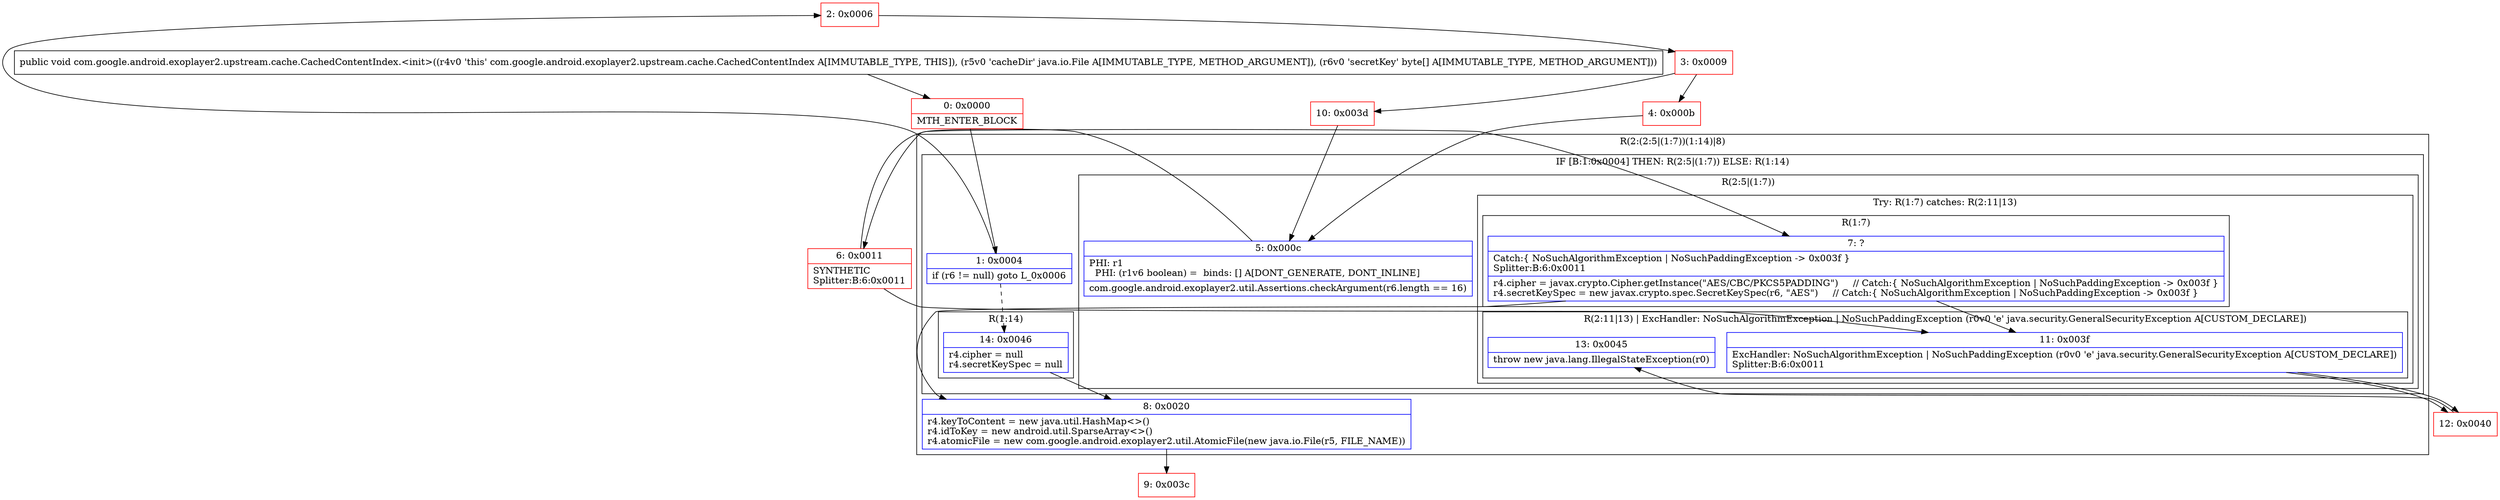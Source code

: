 digraph "CFG forcom.google.android.exoplayer2.upstream.cache.CachedContentIndex.\<init\>(Ljava\/io\/File;[B)V" {
subgraph cluster_Region_89173399 {
label = "R(2:(2:5|(1:7))(1:14)|8)";
node [shape=record,color=blue];
subgraph cluster_IfRegion_1940208009 {
label = "IF [B:1:0x0004] THEN: R(2:5|(1:7)) ELSE: R(1:14)";
node [shape=record,color=blue];
Node_1 [shape=record,label="{1\:\ 0x0004|if (r6 != null) goto L_0x0006\l}"];
subgraph cluster_Region_1991230771 {
label = "R(2:5|(1:7))";
node [shape=record,color=blue];
Node_5 [shape=record,label="{5\:\ 0x000c|PHI: r1 \l  PHI: (r1v6 boolean) =  binds: [] A[DONT_GENERATE, DONT_INLINE]\l|com.google.android.exoplayer2.util.Assertions.checkArgument(r6.length == 16)\l}"];
subgraph cluster_TryCatchRegion_1898832510 {
label = "Try: R(1:7) catches: R(2:11|13)";
node [shape=record,color=blue];
subgraph cluster_Region_1896990169 {
label = "R(1:7)";
node [shape=record,color=blue];
Node_7 [shape=record,label="{7\:\ ?|Catch:\{ NoSuchAlgorithmException \| NoSuchPaddingException \-\> 0x003f \}\lSplitter:B:6:0x0011\l|r4.cipher = javax.crypto.Cipher.getInstance(\"AES\/CBC\/PKCS5PADDING\")     \/\/ Catch:\{ NoSuchAlgorithmException \| NoSuchPaddingException \-\> 0x003f \}\lr4.secretKeySpec = new javax.crypto.spec.SecretKeySpec(r6, \"AES\")     \/\/ Catch:\{ NoSuchAlgorithmException \| NoSuchPaddingException \-\> 0x003f \}\l}"];
}
subgraph cluster_Region_732091139 {
label = "R(2:11|13) | ExcHandler: NoSuchAlgorithmException \| NoSuchPaddingException (r0v0 'e' java.security.GeneralSecurityException A[CUSTOM_DECLARE])\l";
node [shape=record,color=blue];
Node_11 [shape=record,label="{11\:\ 0x003f|ExcHandler: NoSuchAlgorithmException \| NoSuchPaddingException (r0v0 'e' java.security.GeneralSecurityException A[CUSTOM_DECLARE])\lSplitter:B:6:0x0011\l}"];
Node_13 [shape=record,label="{13\:\ 0x0045|throw new java.lang.IllegalStateException(r0)\l}"];
}
}
}
subgraph cluster_Region_598482201 {
label = "R(1:14)";
node [shape=record,color=blue];
Node_14 [shape=record,label="{14\:\ 0x0046|r4.cipher = null\lr4.secretKeySpec = null\l}"];
}
}
Node_8 [shape=record,label="{8\:\ 0x0020|r4.keyToContent = new java.util.HashMap\<\>()\lr4.idToKey = new android.util.SparseArray\<\>()\lr4.atomicFile = new com.google.android.exoplayer2.util.AtomicFile(new java.io.File(r5, FILE_NAME))\l}"];
}
subgraph cluster_Region_732091139 {
label = "R(2:11|13) | ExcHandler: NoSuchAlgorithmException \| NoSuchPaddingException (r0v0 'e' java.security.GeneralSecurityException A[CUSTOM_DECLARE])\l";
node [shape=record,color=blue];
Node_11 [shape=record,label="{11\:\ 0x003f|ExcHandler: NoSuchAlgorithmException \| NoSuchPaddingException (r0v0 'e' java.security.GeneralSecurityException A[CUSTOM_DECLARE])\lSplitter:B:6:0x0011\l}"];
Node_13 [shape=record,label="{13\:\ 0x0045|throw new java.lang.IllegalStateException(r0)\l}"];
}
Node_0 [shape=record,color=red,label="{0\:\ 0x0000|MTH_ENTER_BLOCK\l}"];
Node_2 [shape=record,color=red,label="{2\:\ 0x0006}"];
Node_3 [shape=record,color=red,label="{3\:\ 0x0009}"];
Node_4 [shape=record,color=red,label="{4\:\ 0x000b}"];
Node_6 [shape=record,color=red,label="{6\:\ 0x0011|SYNTHETIC\lSplitter:B:6:0x0011\l}"];
Node_9 [shape=record,color=red,label="{9\:\ 0x003c}"];
Node_10 [shape=record,color=red,label="{10\:\ 0x003d}"];
Node_12 [shape=record,color=red,label="{12\:\ 0x0040}"];
MethodNode[shape=record,label="{public void com.google.android.exoplayer2.upstream.cache.CachedContentIndex.\<init\>((r4v0 'this' com.google.android.exoplayer2.upstream.cache.CachedContentIndex A[IMMUTABLE_TYPE, THIS]), (r5v0 'cacheDir' java.io.File A[IMMUTABLE_TYPE, METHOD_ARGUMENT]), (r6v0 'secretKey' byte[] A[IMMUTABLE_TYPE, METHOD_ARGUMENT])) }"];
MethodNode -> Node_0;
Node_1 -> Node_2;
Node_1 -> Node_14[style=dashed];
Node_5 -> Node_6;
Node_7 -> Node_8;
Node_7 -> Node_11;
Node_11 -> Node_12;
Node_14 -> Node_8;
Node_8 -> Node_9;
Node_11 -> Node_12;
Node_0 -> Node_1;
Node_2 -> Node_3;
Node_3 -> Node_4;
Node_3 -> Node_10;
Node_4 -> Node_5;
Node_6 -> Node_7;
Node_6 -> Node_11;
Node_10 -> Node_5;
Node_12 -> Node_13;
}

